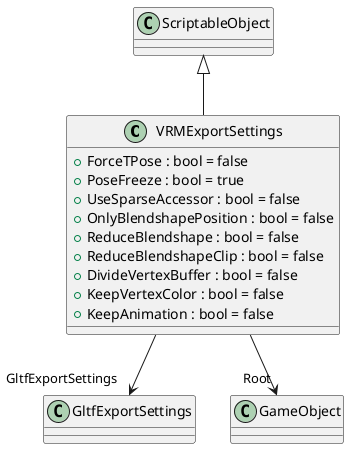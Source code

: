 @startuml
class VRMExportSettings {
    + ForceTPose : bool = false
    + PoseFreeze : bool = true
    + UseSparseAccessor : bool = false
    + OnlyBlendshapePosition : bool = false
    + ReduceBlendshape : bool = false
    + ReduceBlendshapeClip : bool = false
    + DivideVertexBuffer : bool = false
    + KeepVertexColor : bool = false
    + KeepAnimation : bool = false
}
ScriptableObject <|-- VRMExportSettings
VRMExportSettings --> "GltfExportSettings" GltfExportSettings
VRMExportSettings --> "Root" GameObject
@enduml
